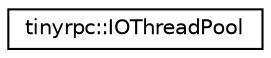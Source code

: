 digraph "类继承关系图"
{
 // LATEX_PDF_SIZE
  edge [fontname="Helvetica",fontsize="10",labelfontname="Helvetica",labelfontsize="10"];
  node [fontname="Helvetica",fontsize="10",shape=record];
  rankdir="LR";
  Node0 [label="tinyrpc::IOThreadPool",height=0.2,width=0.4,color="black", fillcolor="white", style="filled",URL="$classtinyrpc_1_1IOThreadPool.html",tooltip=" "];
}
